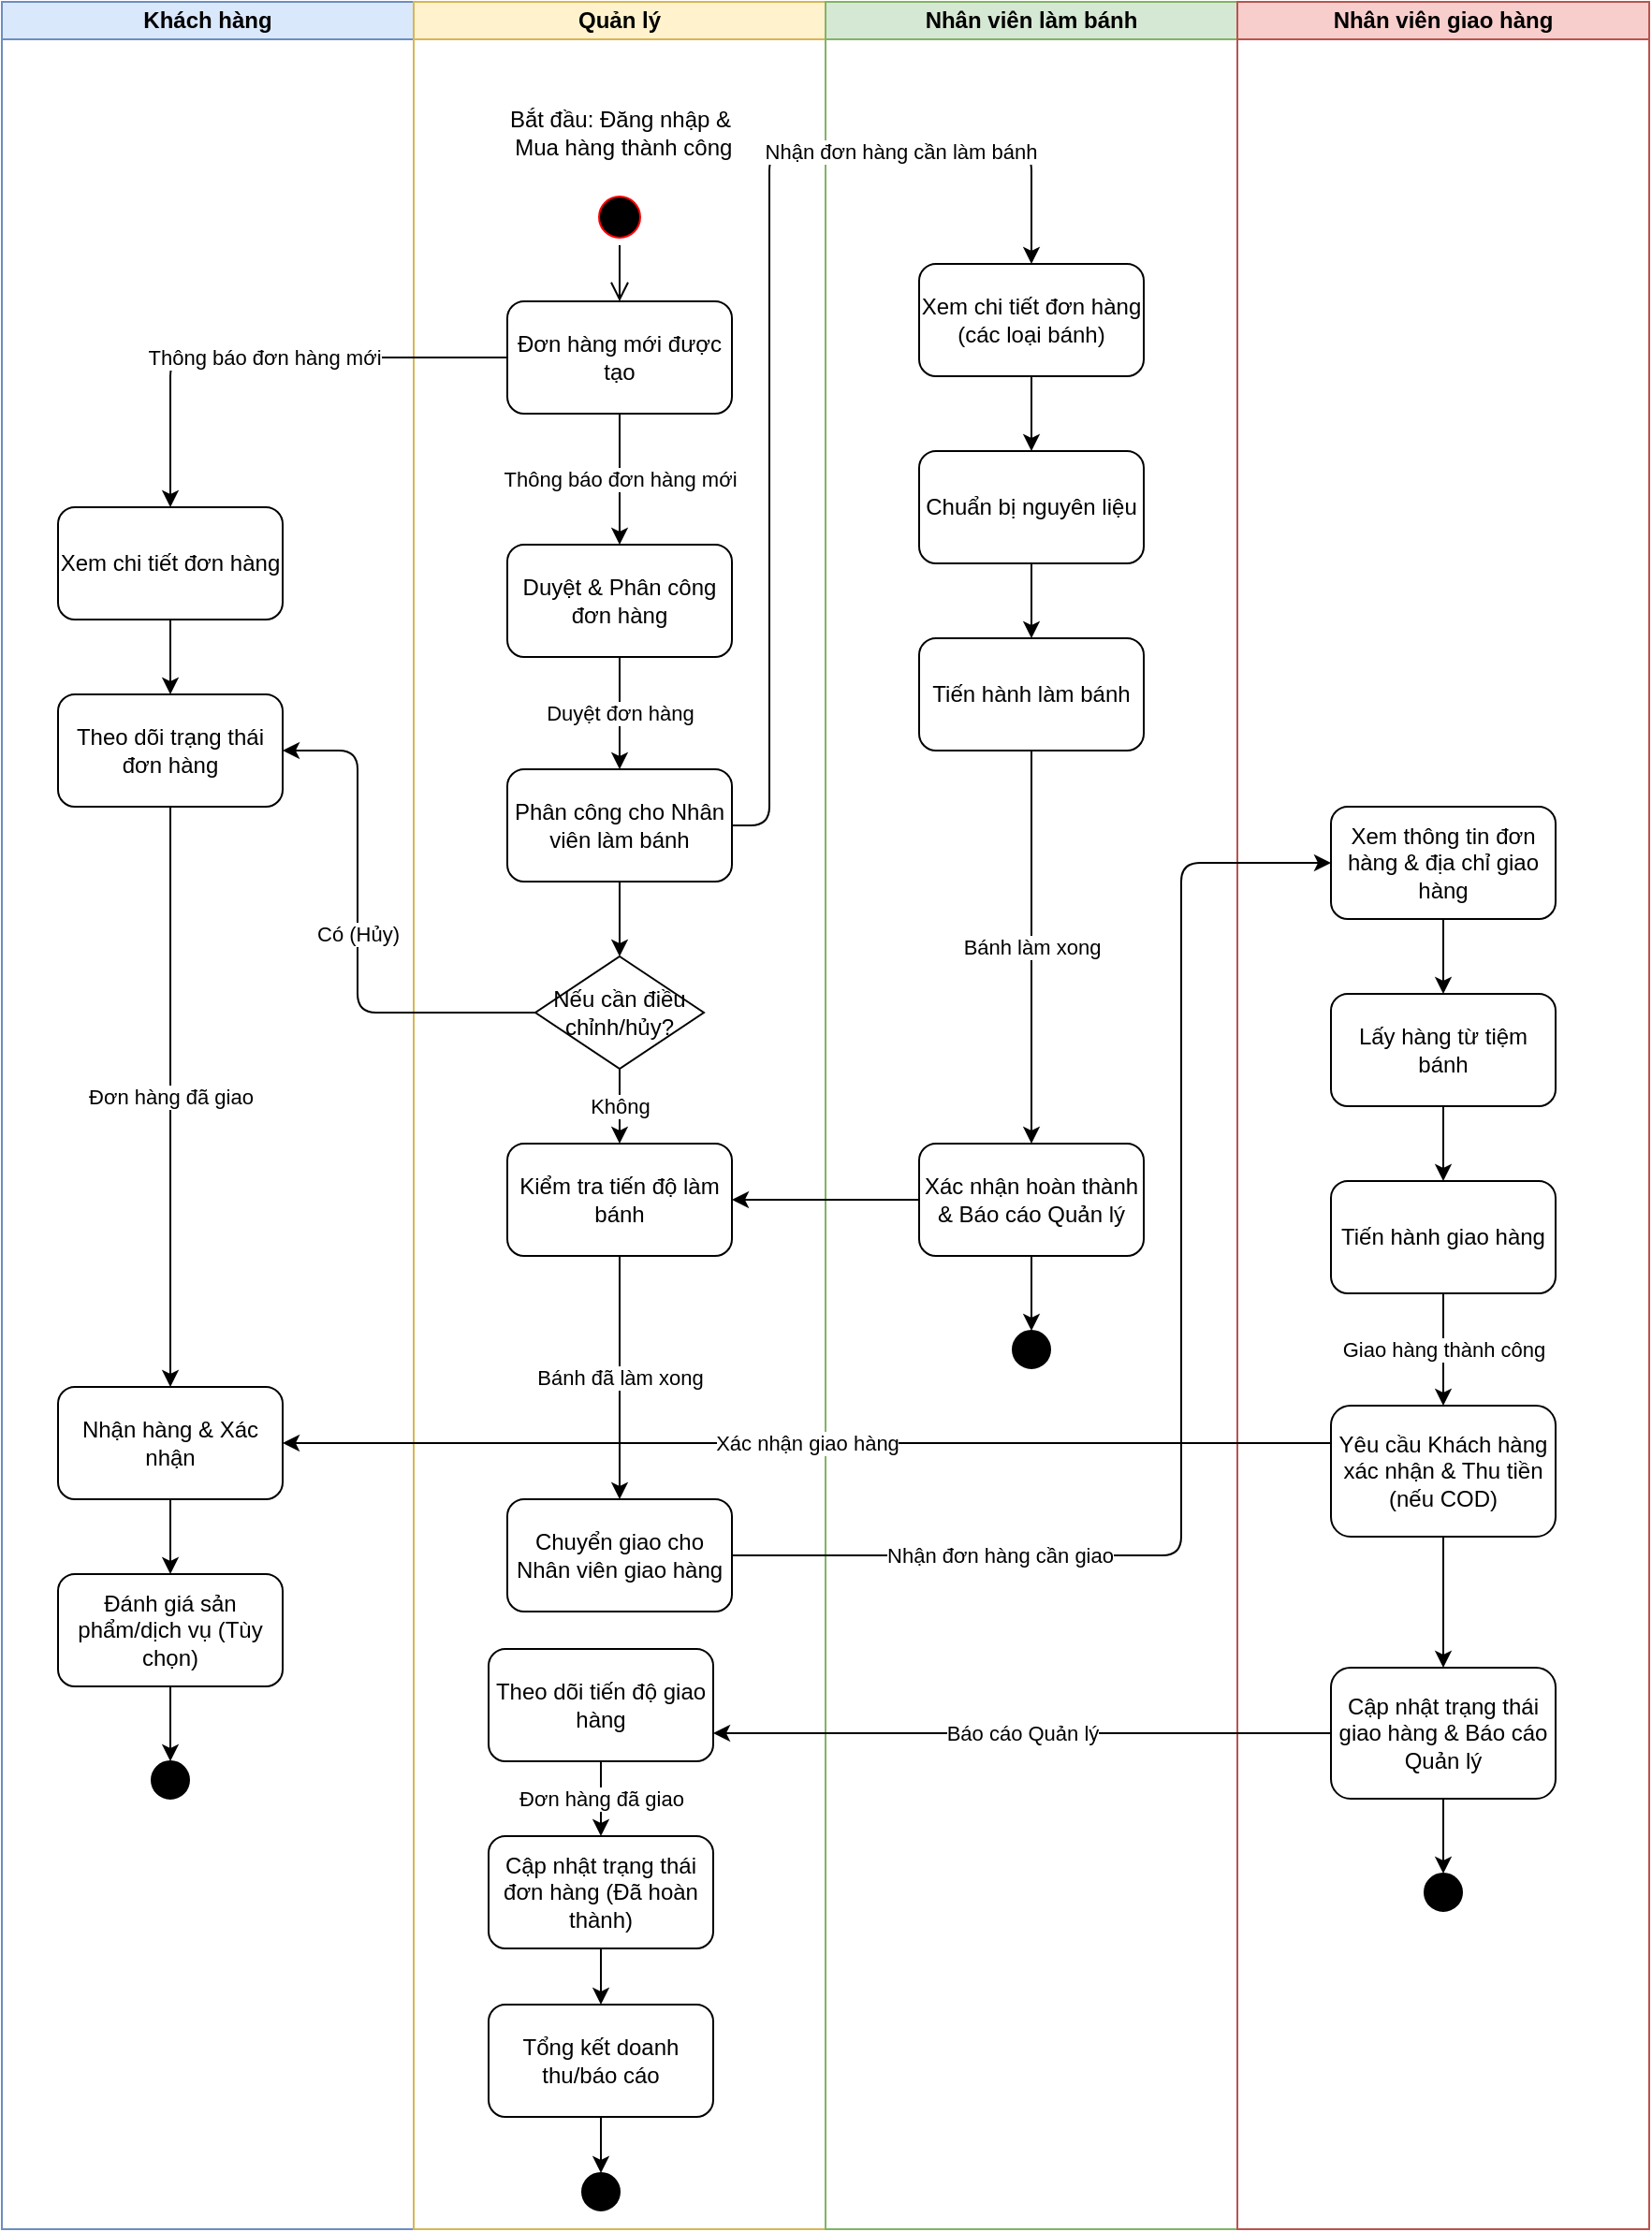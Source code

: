 <mxfile version="27.1.1">
  <diagram id="order_process_flow_vi" name="Sơ đồ Quy trình Xử lý Đơn hàng">
    <mxGraphModel dx="1639" dy="895" grid="1" gridSize="10" guides="1" tooltips="1" connect="1" arrows="1" fold="1" page="1" pageScale="1" pageWidth="1100" pageHeight="1400" math="0" shadow="0">
      <root>
        <mxCell id="0" />
        <mxCell id="1" parent="0" />
        <mxCell id="swimlane_customer" value="Khách hàng" style="swimlane;whiteSpace=wrap;html=1;startSize=20;fillColor=#DAE8FC;strokeColor=#6C8EBF;" parent="1" vertex="1">
          <mxGeometry x="50" y="50" width="220" height="1190" as="geometry" />
        </mxCell>
        <mxCell id="customer_view_order" value="Xem chi tiết đơn hàng" style="rounded=1;whiteSpace=wrap;html=1;" parent="swimlane_customer" vertex="1">
          <mxGeometry x="30" y="270" width="120" height="60" as="geometry" />
        </mxCell>
        <mxCell id="customer_track_order" value="Theo dõi trạng thái đơn hàng" style="rounded=1;whiteSpace=wrap;html=1;" parent="swimlane_customer" vertex="1">
          <mxGeometry x="30" y="370" width="120" height="60" as="geometry" />
        </mxCell>
        <mxCell id="customer_receive_confirm" value="Nhận hàng &amp; Xác nhận" style="rounded=1;whiteSpace=wrap;html=1;" parent="swimlane_customer" vertex="1">
          <mxGeometry x="30" y="740" width="120" height="60" as="geometry" />
        </mxCell>
        <mxCell id="customer_review_optional" value="Đánh giá sản phẩm/dịch vụ (Tùy chọn)" style="rounded=1;whiteSpace=wrap;html=1;" parent="swimlane_customer" vertex="1">
          <mxGeometry x="30" y="840" width="120" height="60" as="geometry" />
        </mxCell>
        <mxCell id="customer_end_node" value="" style="ellipse;whiteSpace=wrap;html=1;fillColor=#000000;strokeColor=#000000;" parent="swimlane_customer" vertex="1">
          <mxGeometry x="80" y="940" width="20" height="20" as="geometry" />
        </mxCell>
        <mxCell id="flow_customer_view_to_track" value="" style="endArrow=classic;html=1;exitX=0.5;exitY=1;entryX=0.5;entryY=0;" parent="swimlane_customer" source="customer_view_order" target="customer_track_order" edge="1">
          <mxGeometry width="50" height="50" relative="1" as="geometry">
            <mxPoint x="110" y="110" as="sourcePoint" />
            <mxPoint x="110" y="150" as="targetPoint" />
          </mxGeometry>
        </mxCell>
        <mxCell id="flow_customer_track_to_receive" value="Đơn hàng đã giao" style="endArrow=classic;html=1;exitX=0.5;exitY=1;entryX=0.5;entryY=0;" parent="swimlane_customer" source="customer_track_order" target="customer_receive_confirm" edge="1">
          <mxGeometry width="50" height="50" relative="1" as="geometry">
            <mxPoint x="110" y="210" as="sourcePoint" />
            <mxPoint x="110" y="250" as="targetPoint" />
          </mxGeometry>
        </mxCell>
        <mxCell id="flow_customer_receive_to_review" value="" style="endArrow=classic;html=1;exitX=0.5;exitY=1;entryX=0.5;entryY=0;" parent="swimlane_customer" source="customer_receive_confirm" target="customer_review_optional" edge="1">
          <mxGeometry width="50" height="50" relative="1" as="geometry">
            <mxPoint x="110" y="510" as="sourcePoint" />
            <mxPoint x="110" y="550" as="targetPoint" />
          </mxGeometry>
        </mxCell>
        <mxCell id="flow_customer_review_to_end" value="" style="endArrow=classic;html=1;exitX=0.5;exitY=1;entryX=0.5;entryY=0;" parent="swimlane_customer" source="customer_review_optional" target="customer_end_node" edge="1">
          <mxGeometry width="50" height="50" relative="1" as="geometry">
            <mxPoint x="110" y="610" as="sourcePoint" />
            <mxPoint x="110" y="650" as="targetPoint" />
          </mxGeometry>
        </mxCell>
        <mxCell id="swimlane_manager" value="Quản lý" style="swimlane;whiteSpace=wrap;html=1;startSize=20;fillColor=#FFF2CC;strokeColor=#D6B656;" parent="1" vertex="1">
          <mxGeometry x="270" y="50" width="220" height="1190" as="geometry" />
        </mxCell>
        <mxCell id="flow_manager_review_to_assign_baker" value="Duyệt đơn hàng" style="endArrow=classic;html=1;exitX=0.5;exitY=1;entryX=0.5;entryY=0;" parent="swimlane_manager" source="manager_review_assign" target="manager_assign_baker" edge="1">
          <mxGeometry width="50" height="50" relative="1" as="geometry">
            <mxPoint x="110" y="110" as="sourcePoint" />
            <mxPoint x="110" y="150" as="targetPoint" />
          </mxGeometry>
        </mxCell>
        <mxCell id="flow_manager_check_baking_to_handover" value="Bánh đã làm xong" style="endArrow=classic;html=1;exitX=0.5;exitY=1;entryX=0.5;entryY=0;" parent="swimlane_manager" source="manager_check_baking_progress" target="manager_handover_delivery" edge="1">
          <mxGeometry width="50" height="50" relative="1" as="geometry">
            <mxPoint x="110" y="410" as="sourcePoint" />
            <mxPoint x="110" y="450" as="targetPoint" />
          </mxGeometry>
        </mxCell>
        <mxCell id="flow_manager_track_delivery_to_update_status" value="Đơn hàng đã giao" style="endArrow=classic;html=1;exitX=0.5;exitY=1;entryX=0.5;entryY=0;" parent="swimlane_manager" source="manager_track_delivery" target="manager_update_status" edge="1">
          <mxGeometry width="50" height="50" relative="1" as="geometry">
            <mxPoint x="110" y="710" as="sourcePoint" />
            <mxPoint x="110" y="750" as="targetPoint" />
          </mxGeometry>
        </mxCell>
        <mxCell id="flow_manager_update_status_to_report" value="" style="endArrow=classic;html=1;exitX=0.5;exitY=1;entryX=0.5;entryY=0;" parent="swimlane_manager" source="manager_update_status" target="manager_report" edge="1">
          <mxGeometry width="50" height="50" relative="1" as="geometry">
            <mxPoint x="110" y="810" as="sourcePoint" />
            <mxPoint x="110" y="850" as="targetPoint" />
          </mxGeometry>
        </mxCell>
        <mxCell id="flow_manager_report_to_end" value="" style="endArrow=classic;html=1;exitX=0.5;exitY=1;entryX=0.5;entryY=0;" parent="swimlane_manager" source="manager_report" target="manager_end_node" edge="1">
          <mxGeometry width="50" height="50" relative="1" as="geometry">
            <mxPoint x="110" y="910" as="sourcePoint" />
            <mxPoint x="110" y="940" as="targetPoint" />
          </mxGeometry>
        </mxCell>
        <mxCell id="flow_manager_assign_to_decision" value="" style="endArrow=classic;html=1;exitX=0.5;exitY=1;entryX=0.5;entryY=0;" parent="swimlane_manager" source="manager_assign_baker" target="manager_decision_cancel" edge="1">
          <mxGeometry width="50" height="50" relative="1" as="geometry">
            <mxPoint x="110" y="210" as="sourcePoint" />
            <mxPoint x="110" y="250" as="targetPoint" />
          </mxGeometry>
        </mxCell>
        <mxCell id="flow_decision_to_check_baking_yes" value="Không" style="endArrow=classic;html=1;exitX=0.5;exitY=1;entryX=0.5;entryY=0;" parent="swimlane_manager" source="manager_decision_cancel" target="manager_check_baking_progress" edge="1">
          <mxGeometry width="50" height="50" relative="1" as="geometry">
            <mxPoint x="110" y="310" as="sourcePoint" />
            <mxPoint x="110" y="350" as="targetPoint" />
          </mxGeometry>
        </mxCell>
        <mxCell id="flow_order_created_to_manager_review" value="Thông báo đơn hàng mới" style="endArrow=classic;html=1;exitX=0.5;exitY=1;entryX=0.5;entryY=0;" parent="swimlane_manager" source="order_created_activity" target="manager_review_assign" edge="1">
          <mxGeometry width="50" height="50" relative="1" as="geometry">
            <mxPoint x="110" y="220" as="sourcePoint" />
            <mxPoint x="110" y="240" as="targetPoint" />
          </mxGeometry>
        </mxCell>
        <mxCell id="yBXTgzc2NDiFwJCppLHH-3" value="" style="edgeStyle=orthogonalEdgeStyle;html=1;verticalAlign=bottom;endArrow=open;endSize=8;strokeColor=light-dark(#000000, #ff9090);rounded=0;entryX=0.5;entryY=0;entryDx=0;entryDy=0;" edge="1" source="yBXTgzc2NDiFwJCppLHH-2" parent="swimlane_manager" target="order_created_activity">
          <mxGeometry relative="1" as="geometry">
            <mxPoint x="25" y="140" as="targetPoint" />
          </mxGeometry>
        </mxCell>
        <mxCell id="manager_end_node" value="" style="ellipse;whiteSpace=wrap;html=1;fillColor=#000000;strokeColor=#000000;" parent="swimlane_manager" vertex="1">
          <mxGeometry x="90" y="1160" width="20" height="20" as="geometry" />
        </mxCell>
        <mxCell id="manager_report" value="Tổng kết doanh thu/báo cáo" style="rounded=1;whiteSpace=wrap;html=1;" parent="swimlane_manager" vertex="1">
          <mxGeometry x="40" y="1070" width="120" height="60" as="geometry" />
        </mxCell>
        <mxCell id="manager_update_status" value="Cập nhật trạng thái đơn hàng (Đã hoàn thành)" style="rounded=1;whiteSpace=wrap;html=1;" parent="swimlane_manager" vertex="1">
          <mxGeometry x="40" y="980" width="120" height="60" as="geometry" />
        </mxCell>
        <mxCell id="manager_track_delivery" value="Theo dõi tiến độ giao hàng" style="rounded=1;whiteSpace=wrap;html=1;" parent="swimlane_manager" vertex="1">
          <mxGeometry x="40" y="880" width="120" height="60" as="geometry" />
        </mxCell>
        <mxCell id="manager_handover_delivery" value="Chuyển giao cho Nhân viên giao hàng" style="rounded=1;whiteSpace=wrap;html=1;" parent="swimlane_manager" vertex="1">
          <mxGeometry x="50" y="800" width="120" height="60" as="geometry" />
        </mxCell>
        <mxCell id="manager_check_baking_progress" value="Kiểm tra tiến độ làm bánh" style="rounded=1;whiteSpace=wrap;html=1;" parent="swimlane_manager" vertex="1">
          <mxGeometry x="50" y="610" width="120" height="60" as="geometry" />
        </mxCell>
        <mxCell id="manager_decision_cancel" value="Nếu cần điều chỉnh/hủy?" style="rhombus;whiteSpace=wrap;html=1;align=center;" parent="swimlane_manager" vertex="1">
          <mxGeometry x="65" y="510" width="90" height="60" as="geometry" />
        </mxCell>
        <mxCell id="manager_assign_baker" value="Phân công cho Nhân viên làm bánh" style="rounded=1;whiteSpace=wrap;html=1;" parent="swimlane_manager" vertex="1">
          <mxGeometry x="50" y="410" width="120" height="60" as="geometry" />
        </mxCell>
        <mxCell id="manager_review_assign" value="Duyệt &amp; Phân công đơn hàng" style="rounded=1;whiteSpace=wrap;html=1;" parent="swimlane_manager" vertex="1">
          <mxGeometry x="50" y="290" width="120" height="60" as="geometry" />
        </mxCell>
        <mxCell id="order_created_activity" value="Đơn hàng mới được tạo" style="rounded=1;whiteSpace=wrap;html=1;" parent="swimlane_manager" vertex="1">
          <mxGeometry x="50" y="160" width="120" height="60" as="geometry" />
        </mxCell>
        <mxCell id="yBXTgzc2NDiFwJCppLHH-2" value="" style="ellipse;html=1;shape=startState;fillColor=#000000;strokeColor=#ff0000;" vertex="1" parent="swimlane_manager">
          <mxGeometry x="95" y="100" width="30" height="30" as="geometry" />
        </mxCell>
        <mxCell id="start_label" value="Bắt đầu: Đăng nhập &amp;amp;&lt;div&gt;&amp;nbsp;Mua hàng thành công&lt;/div&gt;" style="text;html=1;align=center;verticalAlign=middle;resizable=0;points=[];autosize=1;strokeColor=none;fillColor=none;" parent="swimlane_manager" vertex="1">
          <mxGeometry x="40" y="50" width="140" height="40" as="geometry" />
        </mxCell>
        <mxCell id="swimlane_baker" value="Nhân viên làm bánh" style="swimlane;whiteSpace=wrap;html=1;startSize=20;fillColor=#D5E8D4;strokeColor=#82B366;" parent="1" vertex="1">
          <mxGeometry x="490" y="50" width="220" height="1190" as="geometry" />
        </mxCell>
        <mxCell id="baker_view_order" value="Xem chi tiết đơn hàng (các loại bánh)" style="rounded=1;whiteSpace=wrap;html=1;" parent="swimlane_baker" vertex="1">
          <mxGeometry x="50" y="140" width="120" height="60" as="geometry" />
        </mxCell>
        <mxCell id="baker_prepare_ingredients" value="Chuẩn bị nguyên liệu" style="rounded=1;whiteSpace=wrap;html=1;" parent="swimlane_baker" vertex="1">
          <mxGeometry x="50" y="240" width="120" height="60" as="geometry" />
        </mxCell>
        <mxCell id="baker_bake" value="Tiến hành làm bánh" style="rounded=1;whiteSpace=wrap;html=1;" parent="swimlane_baker" vertex="1">
          <mxGeometry x="50" y="340" width="120" height="60" as="geometry" />
        </mxCell>
        <mxCell id="baker_confirm_report" value="Xác nhận hoàn thành &amp; Báo cáo Quản lý" style="rounded=1;whiteSpace=wrap;html=1;" parent="swimlane_baker" vertex="1">
          <mxGeometry x="50" y="610" width="120" height="60" as="geometry" />
        </mxCell>
        <mxCell id="baker_end_node" value="" style="ellipse;whiteSpace=wrap;html=1;fillColor=#000000;strokeColor=#000000;" parent="swimlane_baker" vertex="1">
          <mxGeometry x="100" y="710" width="20" height="20" as="geometry" />
        </mxCell>
        <mxCell id="flow_baker_view_to_prepare" value="" style="endArrow=classic;html=1;exitX=0.5;exitY=1;entryX=0.5;entryY=0;" parent="swimlane_baker" source="baker_view_order" target="baker_prepare_ingredients" edge="1">
          <mxGeometry width="50" height="50" relative="1" as="geometry">
            <mxPoint x="110" y="110" as="sourcePoint" />
            <mxPoint x="110" y="150" as="targetPoint" />
          </mxGeometry>
        </mxCell>
        <mxCell id="flow_baker_prepare_to_bake" value="" style="endArrow=classic;html=1;exitX=0.5;exitY=1;entryX=0.5;entryY=0;" parent="swimlane_baker" source="baker_prepare_ingredients" target="baker_bake" edge="1">
          <mxGeometry width="50" height="50" relative="1" as="geometry">
            <mxPoint x="110" y="210" as="sourcePoint" />
            <mxPoint x="110" y="250" as="targetPoint" />
          </mxGeometry>
        </mxCell>
        <mxCell id="flow_baker_bake_to_confirm" value="Bánh làm xong" style="endArrow=classic;html=1;exitX=0.5;exitY=1;entryX=0.5;entryY=0;" parent="swimlane_baker" source="baker_bake" target="baker_confirm_report" edge="1">
          <mxGeometry width="50" height="50" relative="1" as="geometry">
            <mxPoint x="110" y="310" as="sourcePoint" />
            <mxPoint x="110" y="350" as="targetPoint" />
          </mxGeometry>
        </mxCell>
        <mxCell id="flow_baker_confirm_to_end" value="" style="endArrow=classic;html=1;exitX=0.5;exitY=1;entryX=0.5;entryY=0;" parent="swimlane_baker" source="baker_confirm_report" target="baker_end_node" edge="1">
          <mxGeometry width="50" height="50" relative="1" as="geometry">
            <mxPoint x="110" y="410" as="sourcePoint" />
            <mxPoint x="110" y="450" as="targetPoint" />
          </mxGeometry>
        </mxCell>
        <mxCell id="swimlane_delivery" value="Nhân viên giao hàng" style="swimlane;whiteSpace=wrap;html=1;startSize=20;fillColor=#F8CECC;strokeColor=#B85450;" parent="1" vertex="1">
          <mxGeometry x="710" y="50" width="220" height="1190" as="geometry" />
        </mxCell>
        <mxCell id="delivery_view_order" value="Xem thông tin đơn hàng &amp; địa chỉ giao hàng" style="rounded=1;whiteSpace=wrap;html=1;" parent="swimlane_delivery" vertex="1">
          <mxGeometry x="50" y="430" width="120" height="60" as="geometry" />
        </mxCell>
        <mxCell id="delivery_pickup_order" value="Lấy hàng từ tiệm bánh" style="rounded=1;whiteSpace=wrap;html=1;" parent="swimlane_delivery" vertex="1">
          <mxGeometry x="50" y="530" width="120" height="60" as="geometry" />
        </mxCell>
        <mxCell id="delivery_deliver_order" value="Tiến hành giao hàng" style="rounded=1;whiteSpace=wrap;html=1;" parent="swimlane_delivery" vertex="1">
          <mxGeometry x="50" y="630" width="120" height="60" as="geometry" />
        </mxCell>
        <mxCell id="delivery_confirm_payment" value="Yêu cầu Khách hàng xác nhận &amp; Thu tiền (nếu COD)" style="rounded=1;whiteSpace=wrap;html=1;" parent="swimlane_delivery" vertex="1">
          <mxGeometry x="50" y="750" width="120" height="70" as="geometry" />
        </mxCell>
        <mxCell id="delivery_update_report" value="Cập nhật trạng thái giao hàng &amp; Báo cáo Quản lý" style="rounded=1;whiteSpace=wrap;html=1;" parent="swimlane_delivery" vertex="1">
          <mxGeometry x="50" y="890" width="120" height="70" as="geometry" />
        </mxCell>
        <mxCell id="delivery_end_node" value="" style="ellipse;whiteSpace=wrap;html=1;fillColor=#000000;strokeColor=#000000;" parent="swimlane_delivery" vertex="1">
          <mxGeometry x="100" y="1000" width="20" height="20" as="geometry" />
        </mxCell>
        <mxCell id="flow_delivery_view_to_pickup" value="" style="endArrow=classic;html=1;exitX=0.5;exitY=1;entryX=0.5;entryY=0;" parent="swimlane_delivery" source="delivery_view_order" target="delivery_pickup_order" edge="1">
          <mxGeometry width="50" height="50" relative="1" as="geometry">
            <mxPoint x="110" y="110" as="sourcePoint" />
            <mxPoint x="110" y="150" as="targetPoint" />
          </mxGeometry>
        </mxCell>
        <mxCell id="flow_delivery_pickup_to_deliver" value="" style="endArrow=classic;html=1;exitX=0.5;exitY=1;entryX=0.5;entryY=0;" parent="swimlane_delivery" source="delivery_pickup_order" target="delivery_deliver_order" edge="1">
          <mxGeometry width="50" height="50" relative="1" as="geometry">
            <mxPoint x="110" y="210" as="sourcePoint" />
            <mxPoint x="110" y="250" as="targetPoint" />
          </mxGeometry>
        </mxCell>
        <mxCell id="flow_delivery_deliver_to_confirm_payment" value="Giao hàng thành công" style="endArrow=classic;html=1;exitX=0.5;exitY=1;entryX=0.5;entryY=0;" parent="swimlane_delivery" source="delivery_deliver_order" target="delivery_confirm_payment" edge="1">
          <mxGeometry width="50" height="50" relative="1" as="geometry">
            <mxPoint x="110" y="310" as="sourcePoint" />
            <mxPoint x="110" y="350" as="targetPoint" />
          </mxGeometry>
        </mxCell>
        <mxCell id="flow_delivery_confirm_to_update_report" value="" style="endArrow=classic;html=1;exitX=0.5;exitY=1;entryX=0.5;entryY=0;" parent="swimlane_delivery" source="delivery_confirm_payment" target="delivery_update_report" edge="1">
          <mxGeometry width="50" height="50" relative="1" as="geometry">
            <mxPoint x="110" y="420" as="sourcePoint" />
            <mxPoint x="110" y="450" as="targetPoint" />
          </mxGeometry>
        </mxCell>
        <mxCell id="flow_delivery_update_to_end" value="" style="endArrow=classic;html=1;exitX=0.5;exitY=1;entryX=0.5;entryY=0;" parent="swimlane_delivery" source="delivery_update_report" target="delivery_end_node" edge="1">
          <mxGeometry width="50" height="50" relative="1" as="geometry">
            <mxPoint x="110" y="520" as="sourcePoint" />
            <mxPoint x="110" y="550" as="targetPoint" />
          </mxGeometry>
        </mxCell>
        <mxCell id="flow_order_created_to_customer_view" value="Thông báo đơn hàng mới" style="endArrow=classic;html=1;exitX=0;exitY=0.5;entryX=0.5;entryY=0;edgeStyle=orthogonalEdgeStyle;exitDx=0;exitDy=0;" parent="1" source="order_created_activity" target="customer_view_order" edge="1">
          <mxGeometry width="50" height="50" relative="1" as="geometry">
            <mxPoint x="390" y="130" as="sourcePoint" />
            <mxPoint x="390" y="150" as="targetPoint" />
            <Array as="points">
              <mxPoint x="140" y="240" />
              <mxPoint x="140" y="320" />
            </Array>
          </mxGeometry>
        </mxCell>
        <mxCell id="flow_manager_assign_to_baker_view" value="Nhận đơn hàng cần làm bánh" style="endArrow=classic;html=1;exitX=1;exitY=0.5;entryX=0.5;entryY=0;edgeStyle=orthogonalEdgeStyle;exitDx=0;exitDy=0;" parent="1" source="manager_assign_baker" target="baker_view_order" edge="1">
          <mxGeometry x="0.552" width="50" height="50" relative="1" as="geometry">
            <mxPoint x="390" y="210" as="sourcePoint" />
            <mxPoint x="390" y="250" as="targetPoint" />
            <Array as="points">
              <mxPoint x="460" y="490" />
              <mxPoint x="460" y="130" />
              <mxPoint x="600" y="130" />
            </Array>
            <mxPoint as="offset" />
          </mxGeometry>
        </mxCell>
        <mxCell id="flow_baker_confirm_to_manager_check" value="" style="endArrow=classic;html=1;exitX=0;exitY=0.5;entryX=1;entryY=0.5;edgeStyle=orthogonalEdgeStyle;exitDx=0;exitDy=0;entryDx=0;entryDy=0;" parent="1" source="baker_confirm_report" target="manager_check_baking_progress" edge="1">
          <mxGeometry width="50" height="50" relative="1" as="geometry">
            <mxPoint x="550" y="350" as="sourcePoint" />
            <mxPoint x="550" y="370" as="targetPoint" />
          </mxGeometry>
        </mxCell>
        <mxCell id="flow_delivery_confirm_to_customer_receive" value="Xác nhận giao hàng" style="endArrow=classic;html=1;entryX=1;entryY=0.5;edgeStyle=orthogonalEdgeStyle;" parent="1" target="customer_receive_confirm" edge="1">
          <mxGeometry x="0.002" width="50" height="50" relative="1" as="geometry">
            <mxPoint x="760" y="820" as="sourcePoint" />
            <mxPoint x="710" y="385" as="targetPoint" />
            <Array as="points">
              <mxPoint x="760" y="820" />
            </Array>
            <mxPoint as="offset" />
          </mxGeometry>
        </mxCell>
        <mxCell id="flow_delivery_update_to_manager_track" value="Báo cáo Quản lý" style="endArrow=classic;html=1;exitX=0;exitY=0.5;entryX=1;entryY=0.75;edgeStyle=orthogonalEdgeStyle;exitDx=0;exitDy=0;entryDx=0;entryDy=0;" parent="1" source="delivery_update_report" target="manager_track_delivery" edge="1">
          <mxGeometry width="50" height="50" relative="1" as="geometry">
            <mxPoint x="770" y="450" as="sourcePoint" />
            <mxPoint x="770" y="470" as="targetPoint" />
            <Array as="points">
              <mxPoint x="760" y="975" />
            </Array>
          </mxGeometry>
        </mxCell>
        <mxCell id="flow_decision_to_customer_notify_cancel" value="Có (Hủy)" style="endArrow=classic;html=1;exitX=0;exitY=0.5;entryX=1;entryY=0.5;edgeStyle=orthogonalEdgeStyle;" parent="1" source="manager_decision_cancel" target="customer_track_order" edge="1">
          <mxGeometry width="50" height="50" relative="1" as="geometry">
            <mxPoint x="270" y="280" as="sourcePoint" />
            <mxPoint x="270" y="280" as="targetPoint" />
            <Array as="points">
              <mxPoint x="240" y="590" />
              <mxPoint x="240" y="450" />
            </Array>
          </mxGeometry>
        </mxCell>
        <mxCell id="flow_manager_handover_to_delivery_view" value="Nhận đơn hàng cần giao" style="endArrow=classic;html=1;exitX=1;exitY=0.5;entryX=0;entryY=0.5;edgeStyle=orthogonalEdgeStyle;exitDx=0;exitDy=0;entryDx=0;entryDy=0;" parent="1" source="manager_handover_delivery" target="delivery_view_order" edge="1">
          <mxGeometry x="-0.586" width="50" height="50" relative="1" as="geometry">
            <mxPoint x="480" y="885" as="sourcePoint" />
            <mxPoint x="800" y="515" as="targetPoint" />
            <Array as="points">
              <mxPoint x="680" y="880" />
              <mxPoint x="680" y="510" />
            </Array>
            <mxPoint as="offset" />
          </mxGeometry>
        </mxCell>
      </root>
    </mxGraphModel>
  </diagram>
</mxfile>
